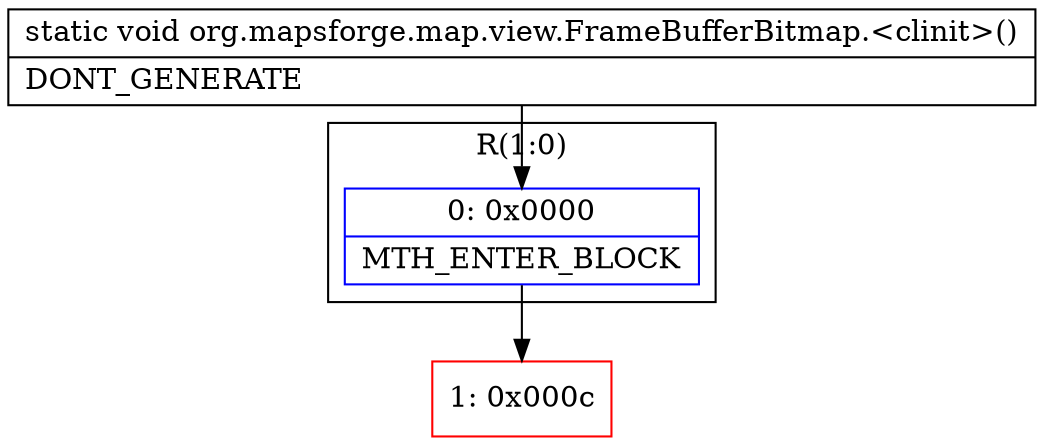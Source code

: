 digraph "CFG fororg.mapsforge.map.view.FrameBufferBitmap.\<clinit\>()V" {
subgraph cluster_Region_1481005868 {
label = "R(1:0)";
node [shape=record,color=blue];
Node_0 [shape=record,label="{0\:\ 0x0000|MTH_ENTER_BLOCK\l}"];
}
Node_1 [shape=record,color=red,label="{1\:\ 0x000c}"];
MethodNode[shape=record,label="{static void org.mapsforge.map.view.FrameBufferBitmap.\<clinit\>()  | DONT_GENERATE\l}"];
MethodNode -> Node_0;
Node_0 -> Node_1;
}

